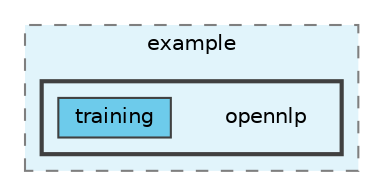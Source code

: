 digraph "src/main/java/org/fogbeam/example/opennlp"
{
 // LATEX_PDF_SIZE
  bgcolor="transparent";
  edge [fontname=Helvetica,fontsize=10,labelfontname=Helvetica,labelfontsize=10];
  node [fontname=Helvetica,fontsize=10,shape=box,height=0.2,width=0.4];
  compound=true
  subgraph clusterdir_7a66a18b6fcf651180ff8b511f9434d9 {
    graph [ bgcolor="#e1f4fb", pencolor="grey50", label="example", fontname=Helvetica,fontsize=10 style="filled,dashed", URL="dir_7a66a18b6fcf651180ff8b511f9434d9.html",tooltip=""]
  subgraph clusterdir_7998e28124dfd3eeefa7c07f6a9cb376 {
    graph [ bgcolor="#e1f4fb", pencolor="grey25", label="", fontname=Helvetica,fontsize=10 style="filled,bold", URL="dir_7998e28124dfd3eeefa7c07f6a9cb376.html",tooltip=""]
    dir_7998e28124dfd3eeefa7c07f6a9cb376 [shape=plaintext, label="opennlp"];
  dir_d749a277ec4847c29799c14f19eb69f9 [label="training", fillcolor="#6dcbeb", color="grey25", style="filled", URL="dir_d749a277ec4847c29799c14f19eb69f9.html",tooltip=""];
  }
  }
}
